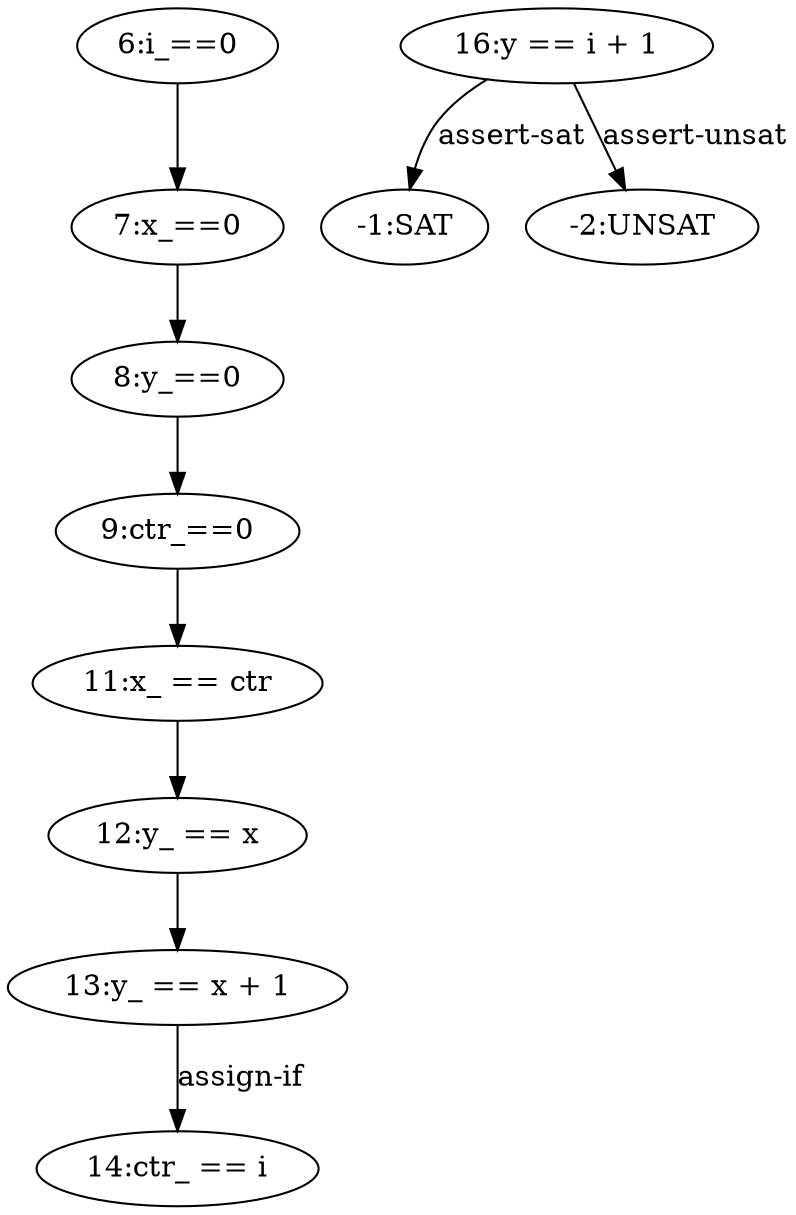 // comment
digraph CFA {
	6 [label="6:i_==0"]
	7 [label="7:x_==0"]
	6 -> 7 [label=""]
	8 [label="8:y_==0"]
	7 -> 8 [label=""]
	9 [label="9:ctr_==0"]
	8 -> 9 [label=""]
	11 [label="11:x_ == ctr"]
	9 -> 11 [label=""]
	12 [label="12:y_ == x"]
	11 -> 12 [label=""]
	13 [label="13:y_ == x + 1"]
	12 -> 13 [label=""]
	16 [label="16:y == i + 1"]
	-1 [label="-1:SAT"]
	-2 [label="-2:UNSAT"]
	16 -> -1 [label="assert-sat"]
	16 -> -2 [label="assert-unsat"]
	14 [label="14:ctr_ == i"]
	13 -> 14 [label="assign-if"]
}
